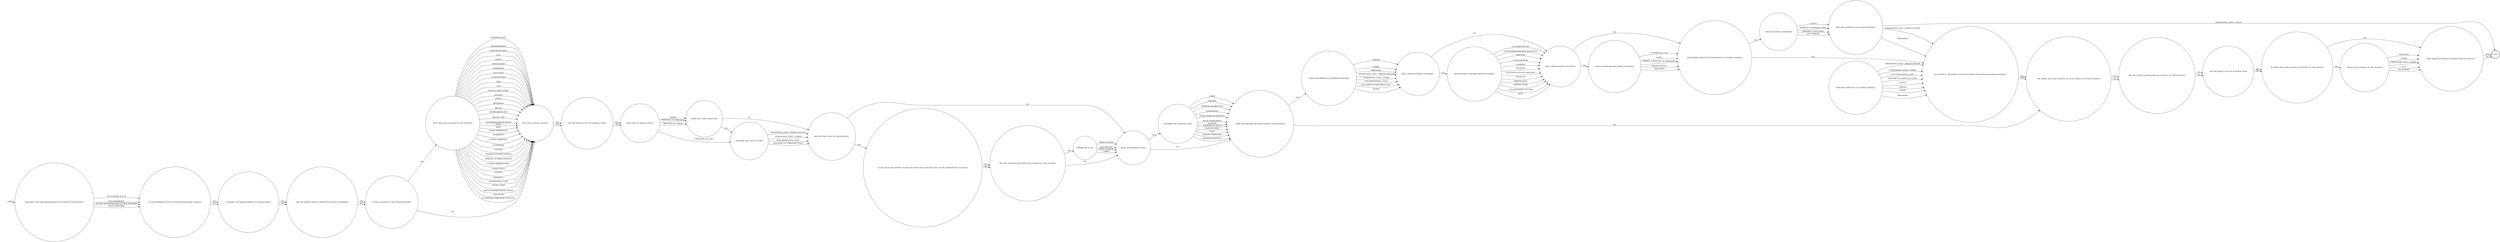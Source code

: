 digraph ASSAULT {  rankdir=LR;
  node [shape = circle];
  START_NODE [label="", shape=none];
  START_NODE -> 61279 [label = "start"];
  END_NODE [label="END", shape="doublecircle"];
  61279 [label = "WHAT WAS THE MAIN MANAGEMENT OUTCOME OF THE INCIDENT"];
  61279 -> 61280 [label = "NO FURTHER ACTION"];
  61279 -> 61280 [label = "IEP REGRESSION"];
  61279 -> 61280 [label = "PLACED ON REPORT/ADJUDICATION REFERRAL"];
  61279 -> 61280 [label = "POLICE REFERRAL"];
  61280 [label = "IS ANY MEMBER OF STAFF FACING DISCIPLINARY CHARGES"];
  61280 -> 61281 [label = "YES"];
  61280 -> 61281 [label = "NO"];
  61281 [label = "IS THERE ANY MEDIA INTEREST IN THIS INCIDENT"];
  61281 -> 61282 [label = "YES"];
  61281 -> 61282 [label = "NO"];
  61282 [label = "HAS THE PRISON SERVICE PRESS OFFICE BEEN INFORMED"];
  61282 -> 61283 [label = "YES"];
  61282 -> 61283 [label = "NO"];
  61283 [label = "IS THE LOCATION OF THE INCDENT KNOWN"];
  61283 -> 61284 [label = "YES"];
  61283 -> 61285 [label = "NO"];
  61284 [label = "WHAT WAS THE LOCATION OF THE INCIDENT"];
  61284 -> 61285 [label = "ADMINISTRATION"];
  61284 -> 61285 [label = "ASSOCIATION AREA"];
  61284 -> 61285 [label = "CELL"];
  61284 -> 61285 [label = "CHAPEL"];
  61284 -> 61285 [label = "DINING ROOM"];
  61284 -> 61285 [label = "DORMITORY"];
  61284 -> 61285 [label = "EDUCATION"];
  61284 -> 61285 [label = "EXERCISE YARD"];
  61284 -> 61285 [label = "GATE"];
  61284 -> 61285 [label = "GYM"];
  61284 -> 61285 [label = "HEALTH CARE CENTRE"];
  61284 -> 61285 [label = "KITCHEN"];
  61284 -> 61285 [label = "OFFICE"];
  61284 -> 61285 [label = "RECEPTION"];
  61284 -> 61285 [label = "RECESS"];
  61284 -> 61285 [label = "SEGREGATION UNIT"];
  61284 -> 61285 [label = "SPECIAL UNIT"];
  61284 -> 61285 [label = "SHOWERS/CHANGING ROOM"];
  61284 -> 61285 [label = "VISITS"];
  61284 -> 61285 [label = "WING"];
  61284 -> 61285 [label = "WORKS DEPARTMENT"];
  61284 -> 61285 [label = "WORKSHOP"];
  61284 -> 61285 [label = "WITHIN PERIMETER"];
  61284 -> 61285 [label = "ELSEWHERE"];
  61284 -> 61285 [label = "FUNERAL"];
  61284 -> 61285 [label = "HOSPITAL OUTSIDE (PATIENT)"];
  61284 -> 61285 [label = "HOSPITAL OUTSIDE (VISITING)"];
  61284 -> 61285 [label = "OUTSIDE WORKING PARTY"];
  61284 -> 61285 [label = "SPORTS FIELD"];
  61284 -> 61285 [label = "VEHICLE"];
  61284 -> 61285 [label = "WEDDINGS"];
  61284 -> 61285 [label = "MAGISTRATES COURT"];
  61284 -> 61285 [label = "CROWN COURT"];
  61284 -> 61285 [label = "INDUCTION/FIRST NIGHT CENTRE"];
  61284 -> 61285 [label = "MAIL ROOM"];
  61284 -> 61285 [label = "VULNERABLE PRISONERS UNIT (VPU)"];
  61284 -> 61285 [label = "EXTERNAL ROOF"];
  61285 [label = "WAS THIS A SEXUAL ASSAULT"];
  61285 -> 61286 [label = "YES"];
  61285 -> 61286 [label = "NO"];
  61286 [label = "DID THE ASSAULT OCCUR DURING A FIGHT"];
  61286 -> 61287 [label = "YES"];
  61286 -> 61287 [label = "NO"];
  61287 [label = "WHAT TYPE OF ASSAULT WAS IT"];
  61287 -> 61288 [label = "PRISONER ON PRISONER"];
  61287 -> 61289 [label = "PRISONER ON STAFF"];
  61287 -> 61288 [label = "PRISONER ON OTHER"];
  61287 -> 61288 [label = "OTHER"];
  61288 [label = "WERE ANY STAFF ASSAULTED"];
  61288 -> 61290 [label = "NO"];
  61288 -> 61289 [label = "YES"];
  61289 [label = "DESCRIBE THE TYPE OF STAFF"];
  61289 -> 61290 [label = "OPERATIONAL STAFF - PRISON OFFICER"];
  61289 -> 61290 [label = "OPERATIONAL STAFF - OTHER"];
  61289 -> 61290 [label = "NON-OPERATIONAL STAFF"];
  61289 -> 61290 [label = "NON-DIRECTLY EMPLOYED STAFF"];
  61290 [label = "WAS SPITTING USED IN THIS INCIDENT"];
  61290 -> 61294 [label = "NO"];
  61290 -> 61291 [label = "YES"];
  61291 [label = "IS THE ASSAILANT KNOWN TO HAVE AN INFECTIOUS DISEASE THAT CAN BE TRANSMITTED IN SALIVA"];
  61291 -> 61292 [label = "NO"];
  61291 -> 61292 [label = "YES"];
  61292 [label = "DID THE SALIVA HIT THE BODY OR CLOTHING OF THE VICTIM(S)"];
  61292 -> 61294 [label = "NO"];
  61292 -> 61293 [label = "YES"];
  61293 [label = "WHERE DID IT HIT"];
  61293 -> 61294 [label = "NECK OR ABOVE"];
  61293 -> 61294 [label = "TORSO"];
  61293 -> 61294 [label = "ARMS OR HANDS"];
  61293 -> 61294 [label = "LEGS OR FEET"];
  61294 [label = "WERE ANY WEAPONS USED"];
  61294 -> 61295 [label = "YES"];
  61294 -> 61296 [label = "NO"];
  61295 [label = "DESCRIBE THE WEAPONS USED"];
  61295 -> 61296 [label = "FIREARM"];
  61295 -> 61296 [label = "CHEMICAL INCAPACITANT"];
  61295 -> 61296 [label = "KNIFE/BLADE"];
  61295 -> 61296 [label = "OTHER SHARP INSTRUMENT"];
  61295 -> 61296 [label = "BLUNT INSTRUMENT"];
  61295 -> 61296 [label = "LIGATURE"];
  61295 -> 61296 [label = "DANGEROUS LIQUID"];
  61295 -> 61296 [label = "EXCRETA/URINE"];
  61295 -> 61296 [label = "FOOD"];
  61295 -> 61296 [label = "THROWN FURNITURE"];
  61295 -> 61296 [label = "THROWN EQUIPMENT"];
  61295 -> 61296 [label = "OTHER"];
  61296 [label = "WERE ANY INJURIES RECEIVED DURING THIS INCIDENT"];
  61296 -> 61297 [label = "YES"];
  61296 -> 61306 [label = "NO"];
  61297 [label = "ENTER DESCRIPTION OF PERSON(S) INJURED"];
  61297 -> 61298 [label = "PRISONERS"];
  61297 -> 61298 [label = "OPERATIONAL STAFF - PRISON OFFICER"];
  61297 -> 61298 [label = "OPERATIONAL STAFF - OTHER"];
  61297 -> 61298 [label = "NON-OPERATIONAL STAFF"];
  61297 -> 61298 [label = "NON-DIRECTLY EMPLOYED STAFF"];
  61297 -> 61298 [label = "POLICE"];
  61297 -> 61298 [label = "VISITOR"];
  61297 -> 61298 [label = "OTHER"];
  61298 [label = "WAS A SERIOUS INJURY SUSTAINED"];
  61298 -> 61299 [label = "YES"];
  61298 -> 61300 [label = "NO"];
  61299 [label = "WHICH SERIOUS INJURIES WERE SUSTAINED"];
  61299 -> 61300 [label = "FRACTURE"];
  61299 -> 61300 [label = "SCALD OR BURN"];
  61299 -> 61300 [label = "STABBING"];
  61299 -> 61300 [label = "CRUSHING"];
  61299 -> 61300 [label = "EXTENSIVE/MULTIPLE BRUISING"];
  61299 -> 61300 [label = "BLACK EYE"];
  61299 -> 61300 [label = "BROKEN NOSE"];
  61299 -> 61300 [label = "BROKEN TEETH"];
  61299 -> 61300 [label = "CUTS REQUIRING SUTURES"];
  61299 -> 61300 [label = "BITES"];
  61299 -> 61300 [label = "GUN SHOT WOUND"];
  61299 -> 61300 [label = "TEMPORARY/PERMANENT BLINDNESS"];
  61300 [label = "WAS A MINOR INJURY SUSTAINED"];
  61300 -> 61301 [label = "YES"];
  61300 -> 61302 [label = "NO"];
  61301 [label = "WHICH MINOR INJURIES WERE SUSTAINED"];
  61301 -> 61302 [label = "GRAZES, SCRATCHES OR ABRASIONS"];
  61301 -> 61302 [label = "MINOR BRUISES"];
  61301 -> 61302 [label = "SWELLINGS"];
  61301 -> 61302 [label = "SUPERFICIAL CUTS"];
  61301 -> 61302 [label = "OTHER"];
  61302 [label = "DID INJURIES RESULT IN ATTENDANCE TO OUTSIDE HOSPITAL"];
  61302 -> 61305 [label = "NO"];
  61302 -> 61303 [label = "YES"];
  61303 [label = "TYPE OF HOSPITAL ADMISSION"];
  61303 -> 61304 [label = "A AND E"];
  61303 -> 61304 [label = "INPATIENT (OVERNIGHT ONLY)"];
  61303 -> 61304 [label = "INPATIENT (OVER 24HR)"];
  61303 -> 61304 [label = "LIFE SUPPORT"];
  61304 [label = "WHO WAS ADMMITED TO OUTSIDE HOSPITAL"];
  61304 -> 61305 [label = "PRISONERS"];
  61304 -> 61305 [label = "OPERATIONAL STAFF - PRISON OFFICER"];
  61304 -> END_NODE [label = "OPERATIONAL STAFF - OTHER"];
  61305 [label = "WAS MEDICAL TREATMENT FOR CONCUSSION OR INTERNAL INJURIES REQUIRED"];
  61305 -> 61306 [label = "YES"];
  61305 -> 61306 [label = "NO"];
  61306 [label = "ARE THERE ANY STAFF NOW OFF DUTY AS A RESULT OF THIS INCIDENT"];
  61306 -> 61307 [label = "YES"];
  61306 -> 61307 [label = "NO"];
  61307 [label = "ARE ANY STAFF ON SICK LEAVE AS A RESULT OF THIS INCIDENT"];
  61307 -> 61308 [label = "YES"];
  61307 -> 61308 [label = "NO"];
  61308 [label = "DID THE ASSAULT OCCUR IN PUBLIC VIEW"];
  61308 -> 61309 [label = "YES"];
  61308 -> 61309 [label = "NO"];
  61309 [label = "IS THERE ANY AUDIO OR VISUAL FOOTAGE OF THE ASSAULT"];
  61309 -> 61311 [label = "NO"];
  61309 -> 61310 [label = "YES"];
  61310 [label = "WHAT IS THE SOURCE OF THE FOOTAGE"];
  61310 -> 61311 [label = "BODY WORN VIDEO CAMERA"];
  61310 -> 61311 [label = "CCTV"];
  61310 -> 61311 [label = "PIN PHONES"];
  61310 -> 61311 [label = "RADIO NET"];
  61310 -> 61311 [label = "OTHER"];
  61311 [label = "WAS THERE AN APPARENT REASON FOR THE ASSAULT"];
  61311 -> END_NODE [label = "YES"];
  61311 -> END_NODE [label = "NO"];
  61313 [label = "WHO WAS ADMITTED TO OUTSIDE HOSPITAL"];
  61313 -> 61305 [label = "PRISONERS"];
  61313 -> 61305 [label = "OPERATIONAL STAFF - PRISON OFFICER"];
  61313 -> 61305 [label = "OPERATIONAL STAFF - OTHER"];
  61313 -> 61305 [label = "NON-OPERATIONAL STAFF"];
  61313 -> 61305 [label = "NON-DIRECTLY EMPLOYED STAFF"];
  61313 -> 61305 [label = "POLICE"];
  61313 -> 61305 [label = "VISITOR"];
  61313 -> 61305 [label = "OTHER"];
}
